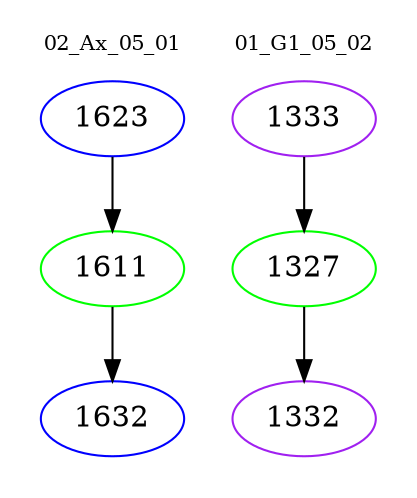 digraph{
subgraph cluster_0 {
color = white
label = "02_Ax_05_01";
fontsize=10;
T0_1623 [label="1623", color="blue"]
T0_1623 -> T0_1611 [color="black"]
T0_1611 [label="1611", color="green"]
T0_1611 -> T0_1632 [color="black"]
T0_1632 [label="1632", color="blue"]
}
subgraph cluster_1 {
color = white
label = "01_G1_05_02";
fontsize=10;
T1_1333 [label="1333", color="purple"]
T1_1333 -> T1_1327 [color="black"]
T1_1327 [label="1327", color="green"]
T1_1327 -> T1_1332 [color="black"]
T1_1332 [label="1332", color="purple"]
}
}
